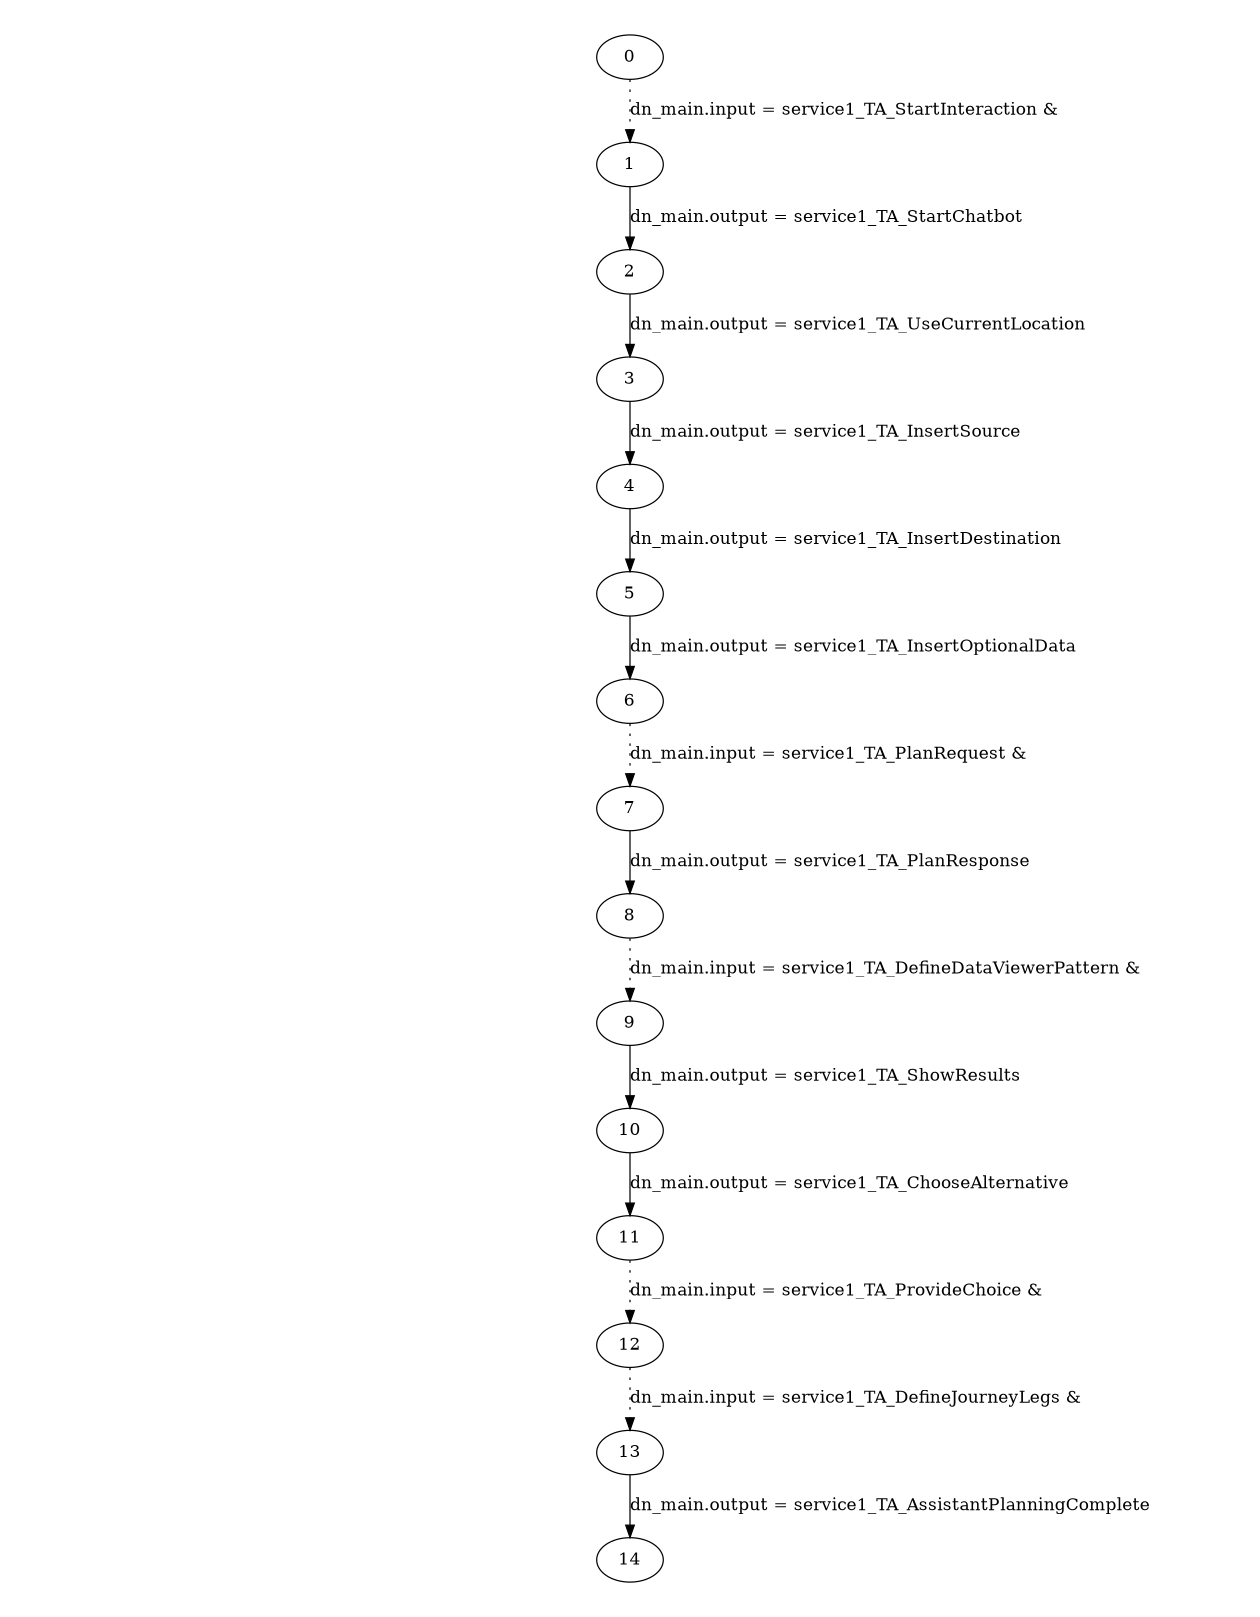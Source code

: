 digraph plan_fsm {
ratio="1.3";
margin="0.2";
size="8.0,11.4";
"0" -> "1" [style=dotted label="dn_main.input = service1_TA_StartInteraction &\n"]
"1" -> "2" [label="dn_main.output = service1_TA_StartChatbot"]
"2" -> "3" [label="dn_main.output = service1_TA_UseCurrentLocation"]
"3" -> "4" [label="dn_main.output = service1_TA_InsertSource"]
"4" -> "5" [label="dn_main.output = service1_TA_InsertDestination"]
"5" -> "6" [label="dn_main.output = service1_TA_InsertOptionalData"]
"6" -> "7" [style=dotted label="dn_main.input = service1_TA_PlanRequest &\n"]
"7" -> "8" [label="dn_main.output = service1_TA_PlanResponse"]
"8" -> "9" [style=dotted label="dn_main.input = service1_TA_DefineDataViewerPattern &\n"]
"9" -> "10" [label="dn_main.output = service1_TA_ShowResults"]
"10" -> "11" [label="dn_main.output = service1_TA_ChooseAlternative"]
"11" -> "12" [style=dotted label="dn_main.input = service1_TA_ProvideChoice &\n"]
"12" -> "13" [style=dotted label="dn_main.input = service1_TA_DefineJourneyLegs &\n"]
"13" -> "14" [label="dn_main.output = service1_TA_AssistantPlanningComplete"]
}

